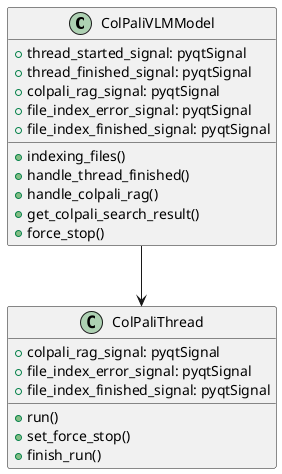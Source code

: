 @startuml
class ColPaliVLMModel {
    +thread_started_signal: pyqtSignal
    +thread_finished_signal: pyqtSignal
    +colpali_rag_signal: pyqtSignal
    +file_index_error_signal: pyqtSignal
    +file_index_finished_signal: pyqtSignal
    +indexing_files()
    +handle_thread_finished()
    +handle_colpali_rag()
    +get_colpali_search_result()
    +force_stop()
}

class ColPaliThread {
    +colpali_rag_signal: pyqtSignal
    +file_index_error_signal: pyqtSignal
    +file_index_finished_signal: pyqtSignal
    +run()
    +set_force_stop()
    +finish_run()
}

ColPaliVLMModel --> ColPaliThread

@enduml